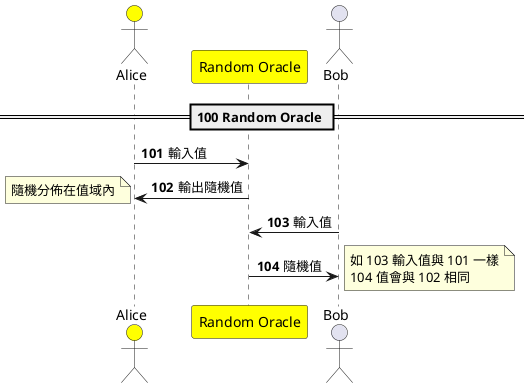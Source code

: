 ' https://www.odaily.com/post/5133096
' https://www.jishuwen.com/d/2JWW
@startuml
' Random Oracle RO
actor Alice #yellow
participant "Random Oracle" as RO #yellow
actor Bob

== 100 Random Oracle ==
autonumber 101
Alice -> RO: 輸入值
Alice <- RO: 輸出隨機值
note left
隨機分佈在值域內
end note
Bob -> RO: 輸入值
Bob <- RO: 隨機值
note right
如 103 輸入值與 101 一樣
104 值會與 102 相同
end note
@enduml